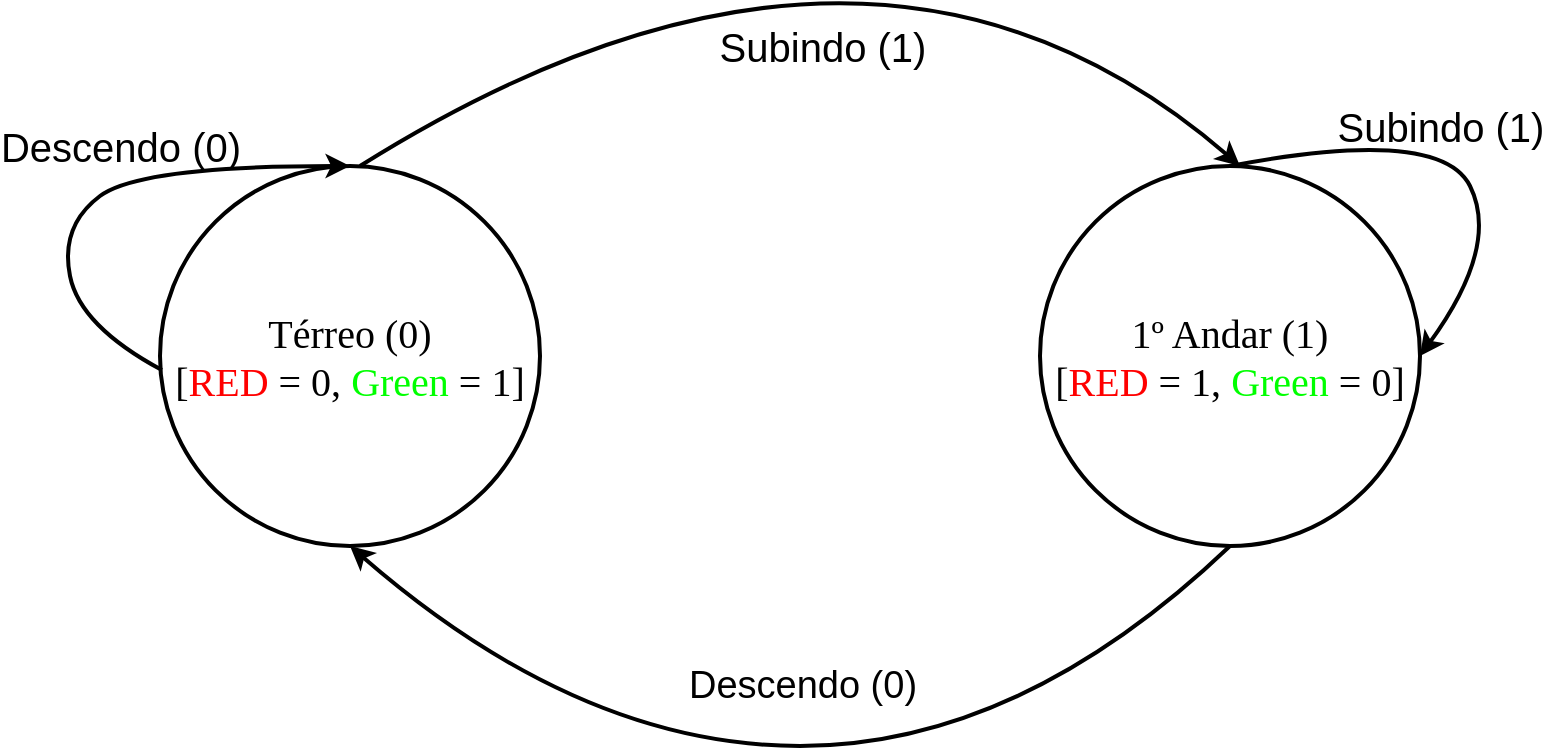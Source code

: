 <mxfile version="13.7.3" type="device"><diagram id="R3SsbRYfyWN33V3M7gfN" name="Page-1"><mxGraphModel dx="780" dy="752" grid="1" gridSize="10" guides="1" tooltips="1" connect="1" arrows="1" fold="1" page="1" pageScale="1" pageWidth="850" pageHeight="1100" background="#ffffff" math="0" shadow="0"><root><mxCell id="0"/><mxCell id="1" parent="0"/><mxCell id="lXoJtdDoQfvrUv5_cyj8-1" value="&lt;font face=&quot;Times New Roman&quot; style=&quot;font-size: 20px&quot;&gt;Térreo (0)&lt;br&gt;[&lt;font color=&quot;#ff0000&quot;&gt;RED &lt;/font&gt;= 0, &lt;font color=&quot;#00ff00&quot;&gt;Green&lt;/font&gt; = 1]&lt;br&gt;&lt;/font&gt;" style="ellipse;whiteSpace=wrap;html=1;aspect=fixed;strokeWidth=2;align=center;" vertex="1" parent="1"><mxGeometry x="120" y="250" width="190" height="190" as="geometry"/></mxCell><mxCell id="lXoJtdDoQfvrUv5_cyj8-2" value="&lt;font face=&quot;Times New Roman&quot; style=&quot;font-size: 20px&quot;&gt;1º Andar (1)&lt;br&gt;&lt;/font&gt;&lt;span style=&quot;font-family: &amp;#34;times new roman&amp;#34; ; font-size: 20px&quot;&gt;[&lt;/span&gt;&lt;font color=&quot;#ff0000&quot; style=&quot;font-family: &amp;#34;times new roman&amp;#34; ; font-size: 20px&quot;&gt;RED&amp;nbsp;&lt;/font&gt;&lt;span style=&quot;font-family: &amp;#34;times new roman&amp;#34; ; font-size: 20px&quot;&gt;= 1,&amp;nbsp;&lt;/span&gt;&lt;font color=&quot;#00ff00&quot; style=&quot;font-family: &amp;#34;times new roman&amp;#34; ; font-size: 20px&quot;&gt;Green&lt;/font&gt;&lt;span style=&quot;font-family: &amp;#34;times new roman&amp;#34; ; font-size: 20px&quot;&gt;&amp;nbsp;= 0]&lt;/span&gt;&lt;font face=&quot;Times New Roman&quot; style=&quot;font-size: 20px&quot;&gt;&lt;br&gt;&lt;/font&gt;" style="ellipse;whiteSpace=wrap;html=1;aspect=fixed;strokeWidth=2;" vertex="1" parent="1"><mxGeometry x="560" y="250" width="190" height="190" as="geometry"/></mxCell><mxCell id="lXoJtdDoQfvrUv5_cyj8-3" value="" style="curved=1;endArrow=classic;html=1;exitX=0.5;exitY=0;exitDx=0;exitDy=0;entryX=0.5;entryY=0;entryDx=0;entryDy=0;strokeWidth=2;" edge="1" parent="1"><mxGeometry width="50" height="50" relative="1" as="geometry"><mxPoint x="220" y="250" as="sourcePoint"/><mxPoint x="660" y="250" as="targetPoint"/><Array as="points"><mxPoint x="475" y="90"/></Array></mxGeometry></mxCell><mxCell id="lXoJtdDoQfvrUv5_cyj8-8" value="Subindo (1)" style="edgeLabel;html=1;align=center;verticalAlign=middle;resizable=0;points=[];fontSize=20;labelBackgroundColor=none;" vertex="1" connectable="0" parent="lXoJtdDoQfvrUv5_cyj8-3"><mxGeometry x="-0.101" y="-57" relative="1" as="geometry"><mxPoint x="-7.83" y="21.93" as="offset"/></mxGeometry></mxCell><mxCell id="lXoJtdDoQfvrUv5_cyj8-4" value="" style="curved=1;endArrow=none;html=1;exitX=0.5;exitY=1;exitDx=0;exitDy=0;entryX=0.5;entryY=1;entryDx=0;entryDy=0;strokeWidth=2;startArrow=classic;startFill=1;endFill=0;" edge="1" parent="1" source="lXoJtdDoQfvrUv5_cyj8-1" target="lXoJtdDoQfvrUv5_cyj8-2"><mxGeometry width="50" height="50" relative="1" as="geometry"><mxPoint x="370" y="410" as="sourcePoint"/><mxPoint x="420" y="360" as="targetPoint"/><Array as="points"><mxPoint x="330" y="540"/><mxPoint x="550" y="540"/></Array></mxGeometry></mxCell><mxCell id="lXoJtdDoQfvrUv5_cyj8-7" value="&lt;font style=&quot;font-size: 19px&quot;&gt;Descendo (0)&lt;br&gt;&lt;/font&gt;" style="edgeLabel;html=1;align=center;verticalAlign=middle;resizable=0;points=[];labelBackgroundColor=none;" vertex="1" connectable="0" parent="lXoJtdDoQfvrUv5_cyj8-4"><mxGeometry x="-0.195" y="72" relative="1" as="geometry"><mxPoint x="54.4" y="42" as="offset"/></mxGeometry></mxCell><mxCell id="lXoJtdDoQfvrUv5_cyj8-5" value="" style="curved=1;endArrow=classic;html=1;strokeWidth=2;entryX=1;entryY=0.5;entryDx=0;entryDy=0;exitX=0.5;exitY=0;exitDx=0;exitDy=0;" edge="1" parent="1" source="lXoJtdDoQfvrUv5_cyj8-2" target="lXoJtdDoQfvrUv5_cyj8-2"><mxGeometry width="50" height="50" relative="1" as="geometry"><mxPoint x="725" y="281" as="sourcePoint"/><mxPoint x="560" y="360" as="targetPoint"/><Array as="points"><mxPoint x="760" y="230"/><mxPoint x="790" y="290"/></Array></mxGeometry></mxCell><mxCell id="lXoJtdDoQfvrUv5_cyj8-9" value="Subindo (1)" style="edgeLabel;html=1;align=center;verticalAlign=middle;resizable=0;points=[];fontSize=20;labelBackgroundColor=none;" vertex="1" connectable="0" parent="lXoJtdDoQfvrUv5_cyj8-5"><mxGeometry x="-0.133" y="-21" relative="1" as="geometry"><mxPoint x="-2.07" y="-20.98" as="offset"/></mxGeometry></mxCell><mxCell id="lXoJtdDoQfvrUv5_cyj8-6" value="" style="curved=1;endArrow=classic;html=1;strokeWidth=2;exitX=0.005;exitY=0.537;exitDx=0;exitDy=0;entryX=0.5;entryY=0;entryDx=0;entryDy=0;exitPerimeter=0;" edge="1" parent="1" source="lXoJtdDoQfvrUv5_cyj8-1" target="lXoJtdDoQfvrUv5_cyj8-1"><mxGeometry width="50" height="50" relative="1" as="geometry"><mxPoint x="360" y="410" as="sourcePoint"/><mxPoint x="410" y="360" as="targetPoint"/><Array as="points"><mxPoint x="80" y="330"/><mxPoint x="70" y="280"/><mxPoint x="110" y="250"/></Array></mxGeometry></mxCell><mxCell id="lXoJtdDoQfvrUv5_cyj8-10" value="Descendo (0)" style="edgeLabel;html=1;align=center;verticalAlign=middle;resizable=0;points=[];fontSize=20;labelBackgroundColor=none;" vertex="1" connectable="0" parent="lXoJtdDoQfvrUv5_cyj8-6"><mxGeometry x="-0.327" y="-2" relative="1" as="geometry"><mxPoint x="25.59" y="-51.86" as="offset"/></mxGeometry></mxCell></root></mxGraphModel></diagram></mxfile>